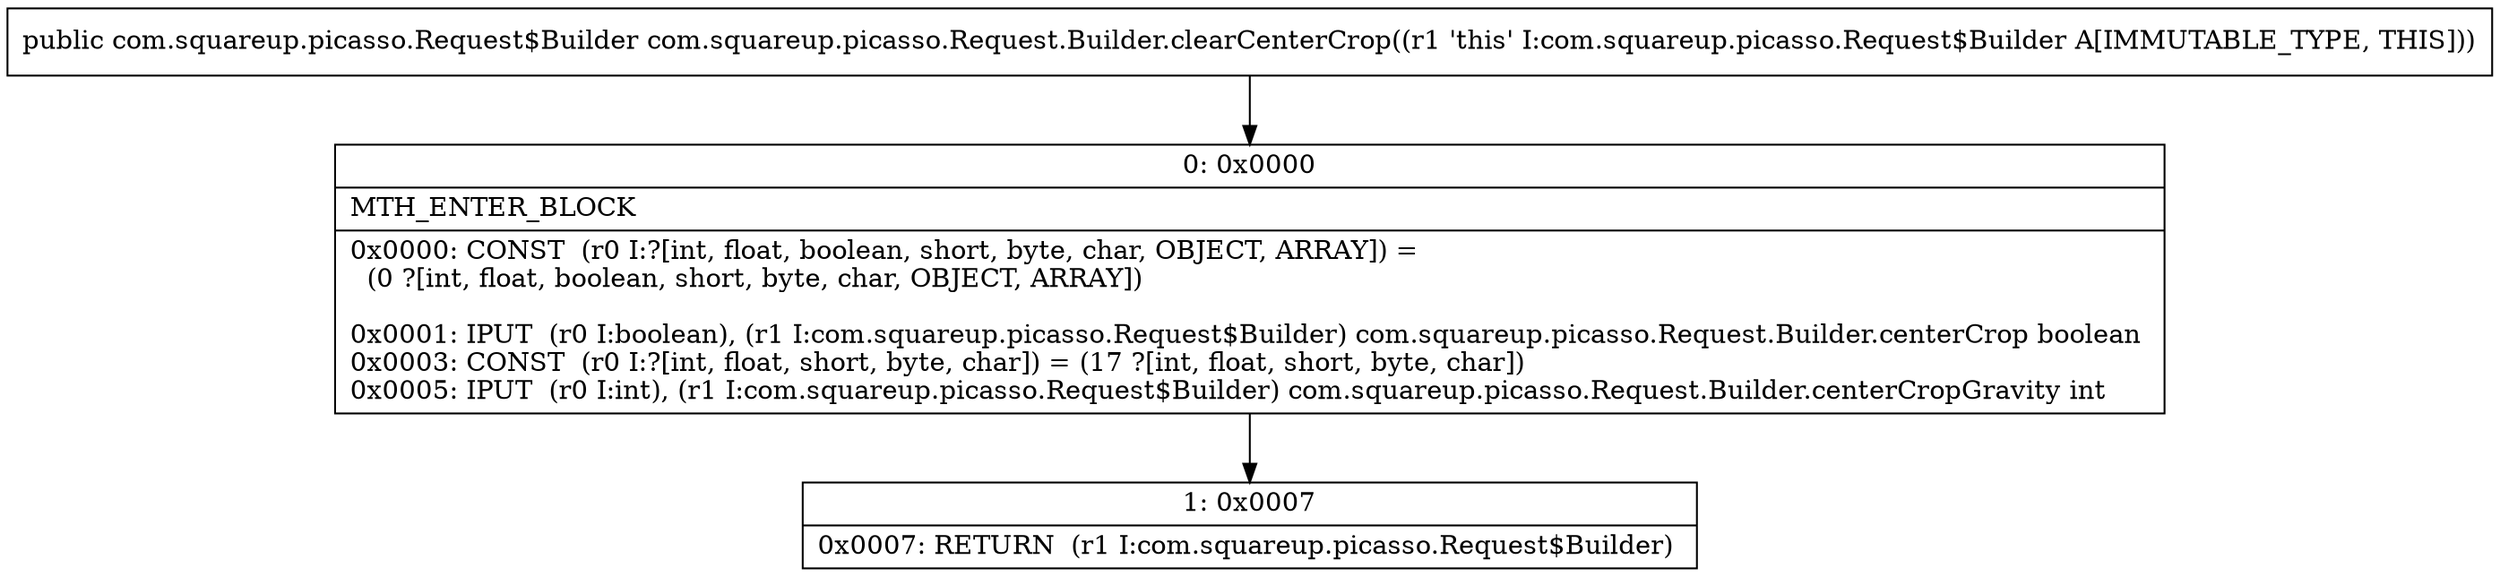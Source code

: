 digraph "CFG forcom.squareup.picasso.Request.Builder.clearCenterCrop()Lcom\/squareup\/picasso\/Request$Builder;" {
Node_0 [shape=record,label="{0\:\ 0x0000|MTH_ENTER_BLOCK\l|0x0000: CONST  (r0 I:?[int, float, boolean, short, byte, char, OBJECT, ARRAY]) = \l  (0 ?[int, float, boolean, short, byte, char, OBJECT, ARRAY])\l \l0x0001: IPUT  (r0 I:boolean), (r1 I:com.squareup.picasso.Request$Builder) com.squareup.picasso.Request.Builder.centerCrop boolean \l0x0003: CONST  (r0 I:?[int, float, short, byte, char]) = (17 ?[int, float, short, byte, char]) \l0x0005: IPUT  (r0 I:int), (r1 I:com.squareup.picasso.Request$Builder) com.squareup.picasso.Request.Builder.centerCropGravity int \l}"];
Node_1 [shape=record,label="{1\:\ 0x0007|0x0007: RETURN  (r1 I:com.squareup.picasso.Request$Builder) \l}"];
MethodNode[shape=record,label="{public com.squareup.picasso.Request$Builder com.squareup.picasso.Request.Builder.clearCenterCrop((r1 'this' I:com.squareup.picasso.Request$Builder A[IMMUTABLE_TYPE, THIS])) }"];
MethodNode -> Node_0;
Node_0 -> Node_1;
}

